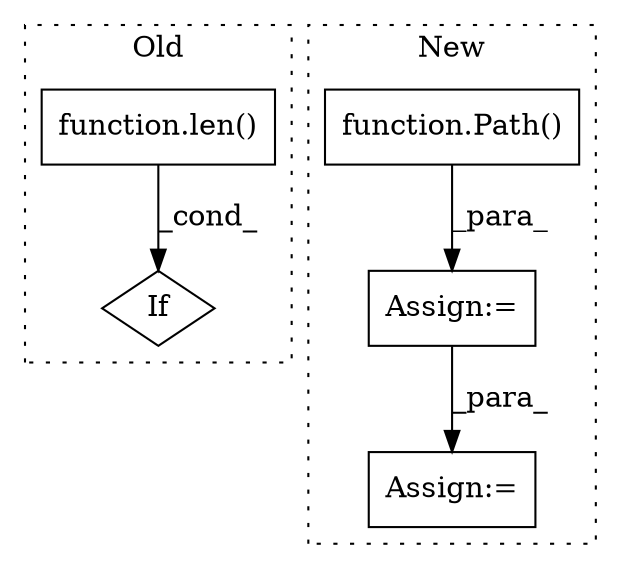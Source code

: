 digraph G {
subgraph cluster0 {
1 [label="function.len()" a="75" s="712,727" l="4,1" shape="box"];
5 [label="If" a="96" s="709" l="3" shape="diamond"];
label = "Old";
style="dotted";
}
subgraph cluster1 {
2 [label="function.Path()" a="75" s="515,534" l="5,1" shape="box"];
3 [label="Assign:=" a="68" s="512" l="3" shape="box"];
4 [label="Assign:=" a="68" s="615" l="3" shape="box"];
label = "New";
style="dotted";
}
1 -> 5 [label="_cond_"];
2 -> 3 [label="_para_"];
3 -> 4 [label="_para_"];
}